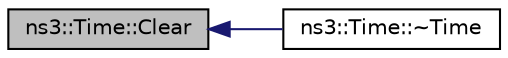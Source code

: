 digraph "ns3::Time::Clear"
{
  edge [fontname="Helvetica",fontsize="10",labelfontname="Helvetica",labelfontsize="10"];
  node [fontname="Helvetica",fontsize="10",shape=record];
  rankdir="LR";
  Node1 [label="ns3::Time::Clear",height=0.2,width=0.4,color="black", fillcolor="grey75", style="filled", fontcolor="black"];
  Node1 -> Node2 [dir="back",color="midnightblue",fontsize="10",style="solid"];
  Node2 [label="ns3::Time::~Time",height=0.2,width=0.4,color="black", fillcolor="white", style="filled",URL="$dc/d04/classns3_1_1Time.html#a3671ab4d1ca22b7701aa938b22ccb3bf"];
}
